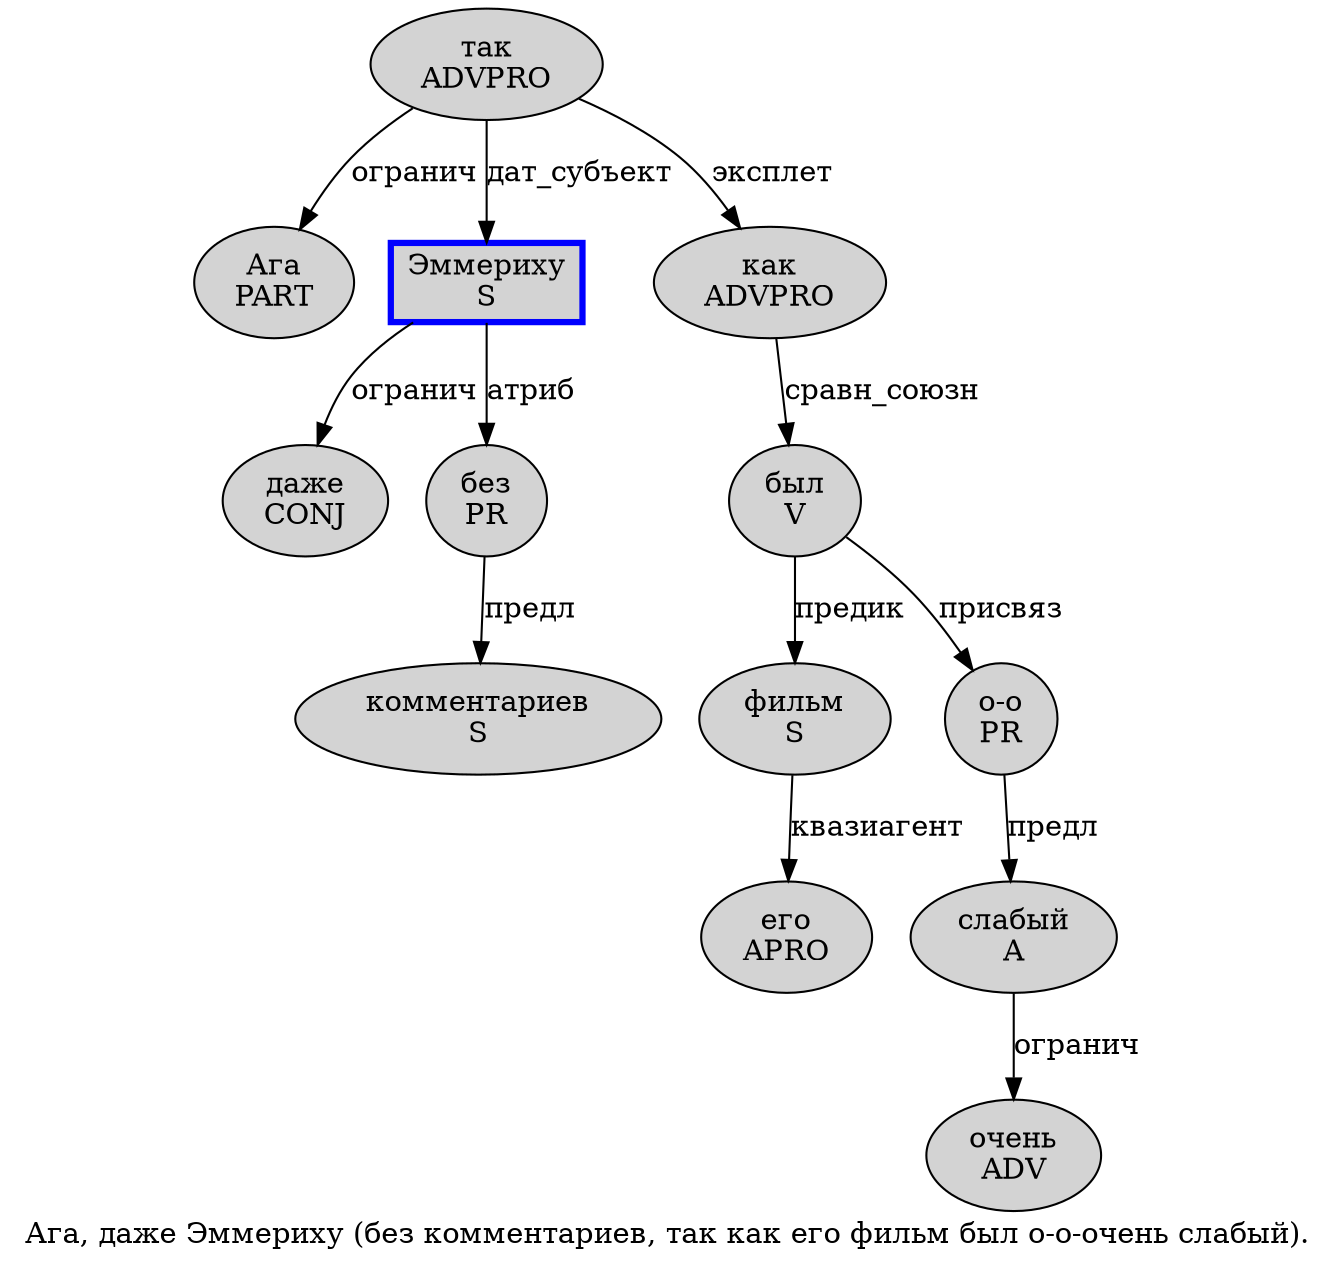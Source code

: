 digraph SENTENCE_4671 {
	graph [label="Ага, даже Эммериху (без комментариев, так как его фильм был о-о-очень слабый)."]
	node [style=filled]
		0 [label="Ага
PART" color="" fillcolor=lightgray penwidth=1 shape=ellipse]
		2 [label="даже
CONJ" color="" fillcolor=lightgray penwidth=1 shape=ellipse]
		3 [label="Эммериху
S" color=blue fillcolor=lightgray penwidth=3 shape=box]
		5 [label="без
PR" color="" fillcolor=lightgray penwidth=1 shape=ellipse]
		6 [label="комментариев
S" color="" fillcolor=lightgray penwidth=1 shape=ellipse]
		8 [label="так
ADVPRO" color="" fillcolor=lightgray penwidth=1 shape=ellipse]
		9 [label="как
ADVPRO" color="" fillcolor=lightgray penwidth=1 shape=ellipse]
		10 [label="его
APRO" color="" fillcolor=lightgray penwidth=1 shape=ellipse]
		11 [label="фильм
S" color="" fillcolor=lightgray penwidth=1 shape=ellipse]
		12 [label="был
V" color="" fillcolor=lightgray penwidth=1 shape=ellipse]
		13 [label="о-о
PR" color="" fillcolor=lightgray penwidth=1 shape=ellipse]
		15 [label="очень
ADV" color="" fillcolor=lightgray penwidth=1 shape=ellipse]
		16 [label="слабый
A" color="" fillcolor=lightgray penwidth=1 shape=ellipse]
			13 -> 16 [label="предл"]
			9 -> 12 [label="сравн_союзн"]
			11 -> 10 [label="квазиагент"]
			3 -> 2 [label="огранич"]
			3 -> 5 [label="атриб"]
			12 -> 11 [label="предик"]
			12 -> 13 [label="присвяз"]
			5 -> 6 [label="предл"]
			8 -> 0 [label="огранич"]
			8 -> 3 [label="дат_субъект"]
			8 -> 9 [label="эксплет"]
			16 -> 15 [label="огранич"]
}